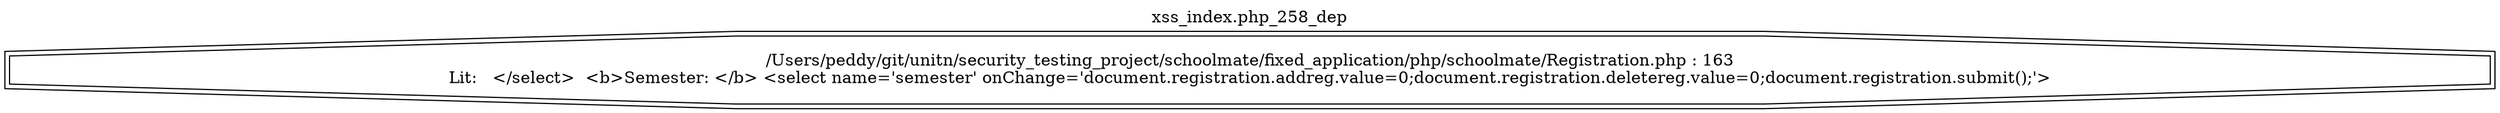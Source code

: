 digraph cfg {
  label="xss_index.php_258_dep";
  labelloc=t;
  n1 [shape=doubleoctagon, label="/Users/peddy/git/unitn/security_testing_project/schoolmate/fixed_application/php/schoolmate/Registration.php : 163\nLit:   </select>&nbsp;&nbsp;<b>Semester: </b> <select name='semester' onChange='document.registration.addreg.value=0;document.registration.deletereg.value=0;document.registration.submit();'>\n"];
}
